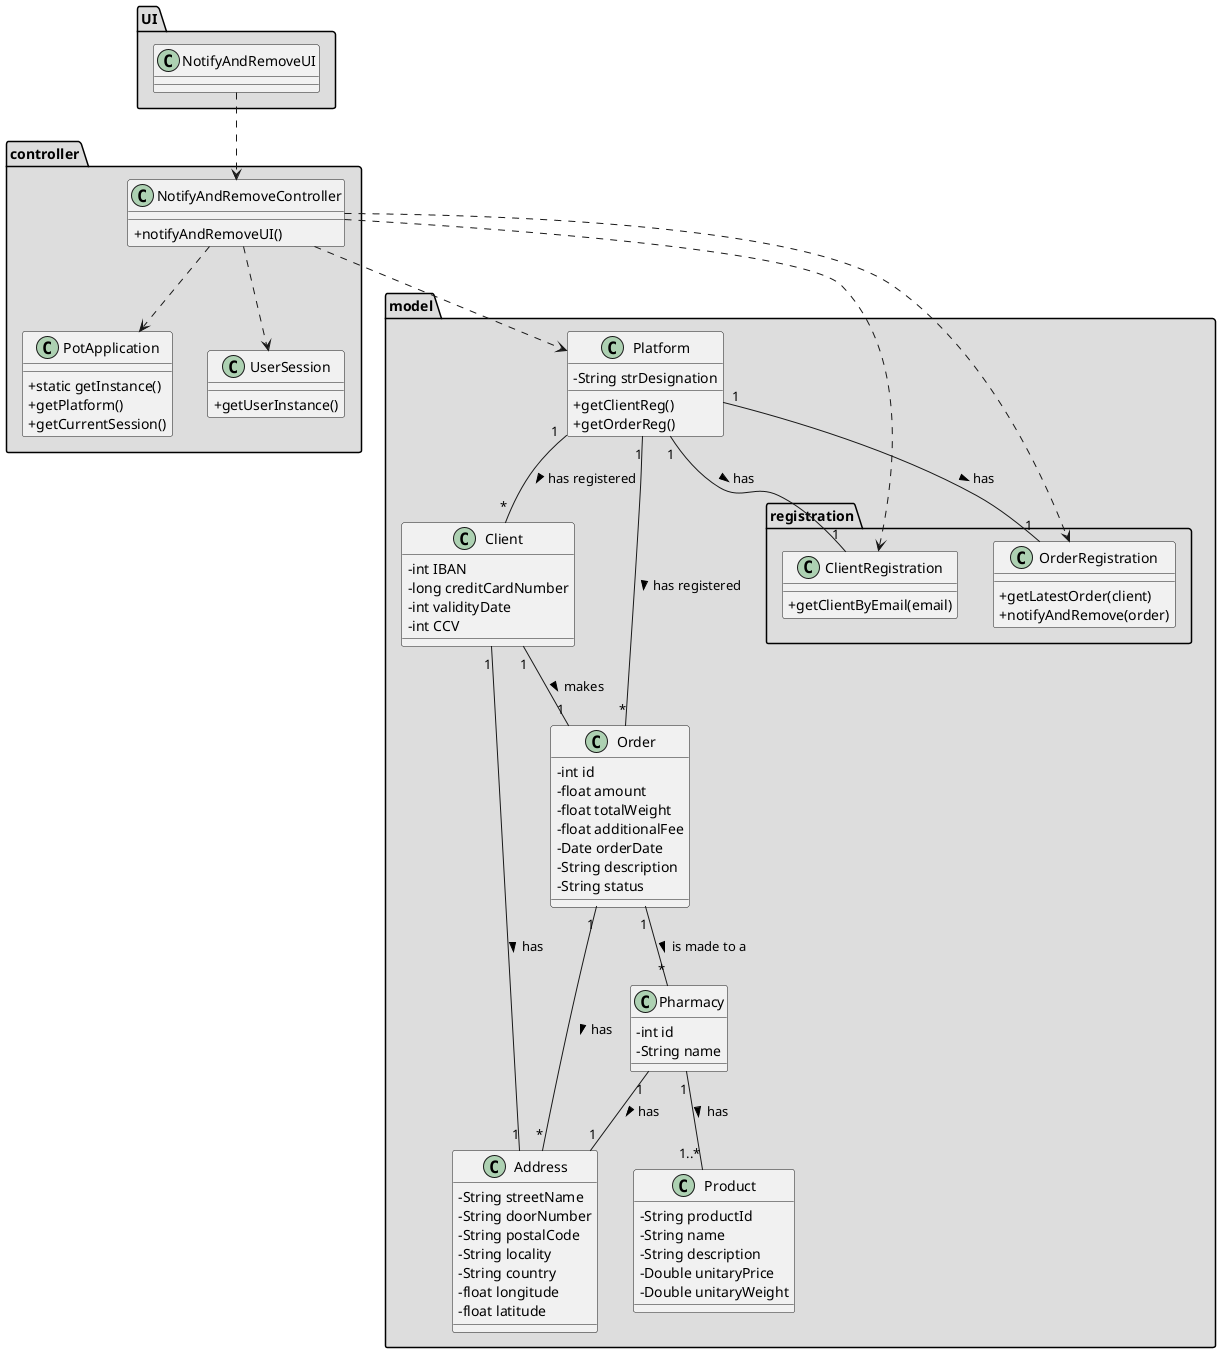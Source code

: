 @startuml
skinparam classAttributeIconSize 0


package "UI" #DDDDDD{
class NotifyAndRemoveUI {
    
}
}
package "controller" #DDDDDD{
class NotifyAndRemoveController {
    
  +notifyAndRemoveUI()
}
class PotApplication
{
  +static getInstance()
  +getPlatform()
  +getCurrentSession()
}

class UserSession
{
  +getUserInstance()
}
}
package "model" #DDDDDD{
class Platform {
  -String strDesignation
  +getClientReg()
  +getOrderReg()
}
class Client{
-   int IBAN
-   long creditCardNumber
-   int validityDate
-   int CCV
}

class Address{
-   String streetName
-   String doorNumber
-   String postalCode
-   String locality
-   String country
-   float longitude
-   float latitude
}

class Order{
-   int id
-   float amount
-   float totalWeight
-   float additionalFee
-   Date orderDate
-   String description
-   String status
}

class Pharmacy{
-   int id
-   String name
}

class Product{
    -String productId
    -String name
    -String description
    -Double unitaryPrice
    -Double unitaryWeight
}


package "registration" #DDDDDD{
class ClientRegistration {

  +getClientByEmail(email)

}

class OrderRegistration {

  +getLatestOrder(client)
  +notifyAndRemove(order)

}
}
}


Platform "1" -- "1" OrderRegistration: has >
Platform "1" -- "1" ClientRegistration: has >


NotifyAndRemoveUI ..> NotifyAndRemoveController

NotifyAndRemoveController ..> Platform
NotifyAndRemoveController ..> OrderRegistration
NotifyAndRemoveController ..> ClientRegistration
NotifyAndRemoveController ..> PotApplication
NotifyAndRemoveController ..> UserSession
Platform "1" -- "*" Client : has registered >
Order "1" -- "*" Address : has >
Order "1" -- "*" Pharmacy : is made to a >
Platform "1" -- "*" Order : has registered >
Client "1" -- "1" Order : makes >
Client "1" -- "1" Address : has >
Pharmacy "1" -- "1" Address : has >
Pharmacy "1" -- "1..*" Product : has >


@enduml


